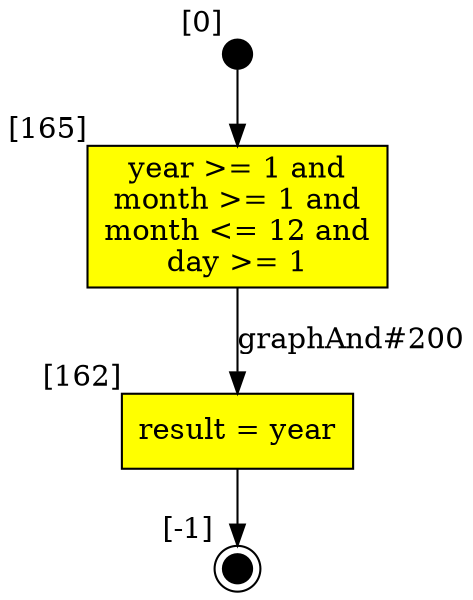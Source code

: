 digraph CLG {
  162 [shape="box", label="result = year", style=filled, fillcolor=yellow, xlabel="[162]"];
  163 [style=filled, fillcolor=black, shape="doublecircle", label="", fixedsize=true, width=.2, height=.2, xlabel="[-1]"];
  164 [style=filled, fillcolor=black, shape="circle", label="", fixedsize=true, width=.2, height=.2, xlabel="[0]"];
  165 [shape="box", label="year >= 1 and
month >= 1 and
month <= 12 and
day >= 1
", style=filled, fillcolor=yellow, xlabel="[165]"];
  162 -> 163;
  164 -> 165;
  165 -> 162[label="graphAnd#200"];
}
